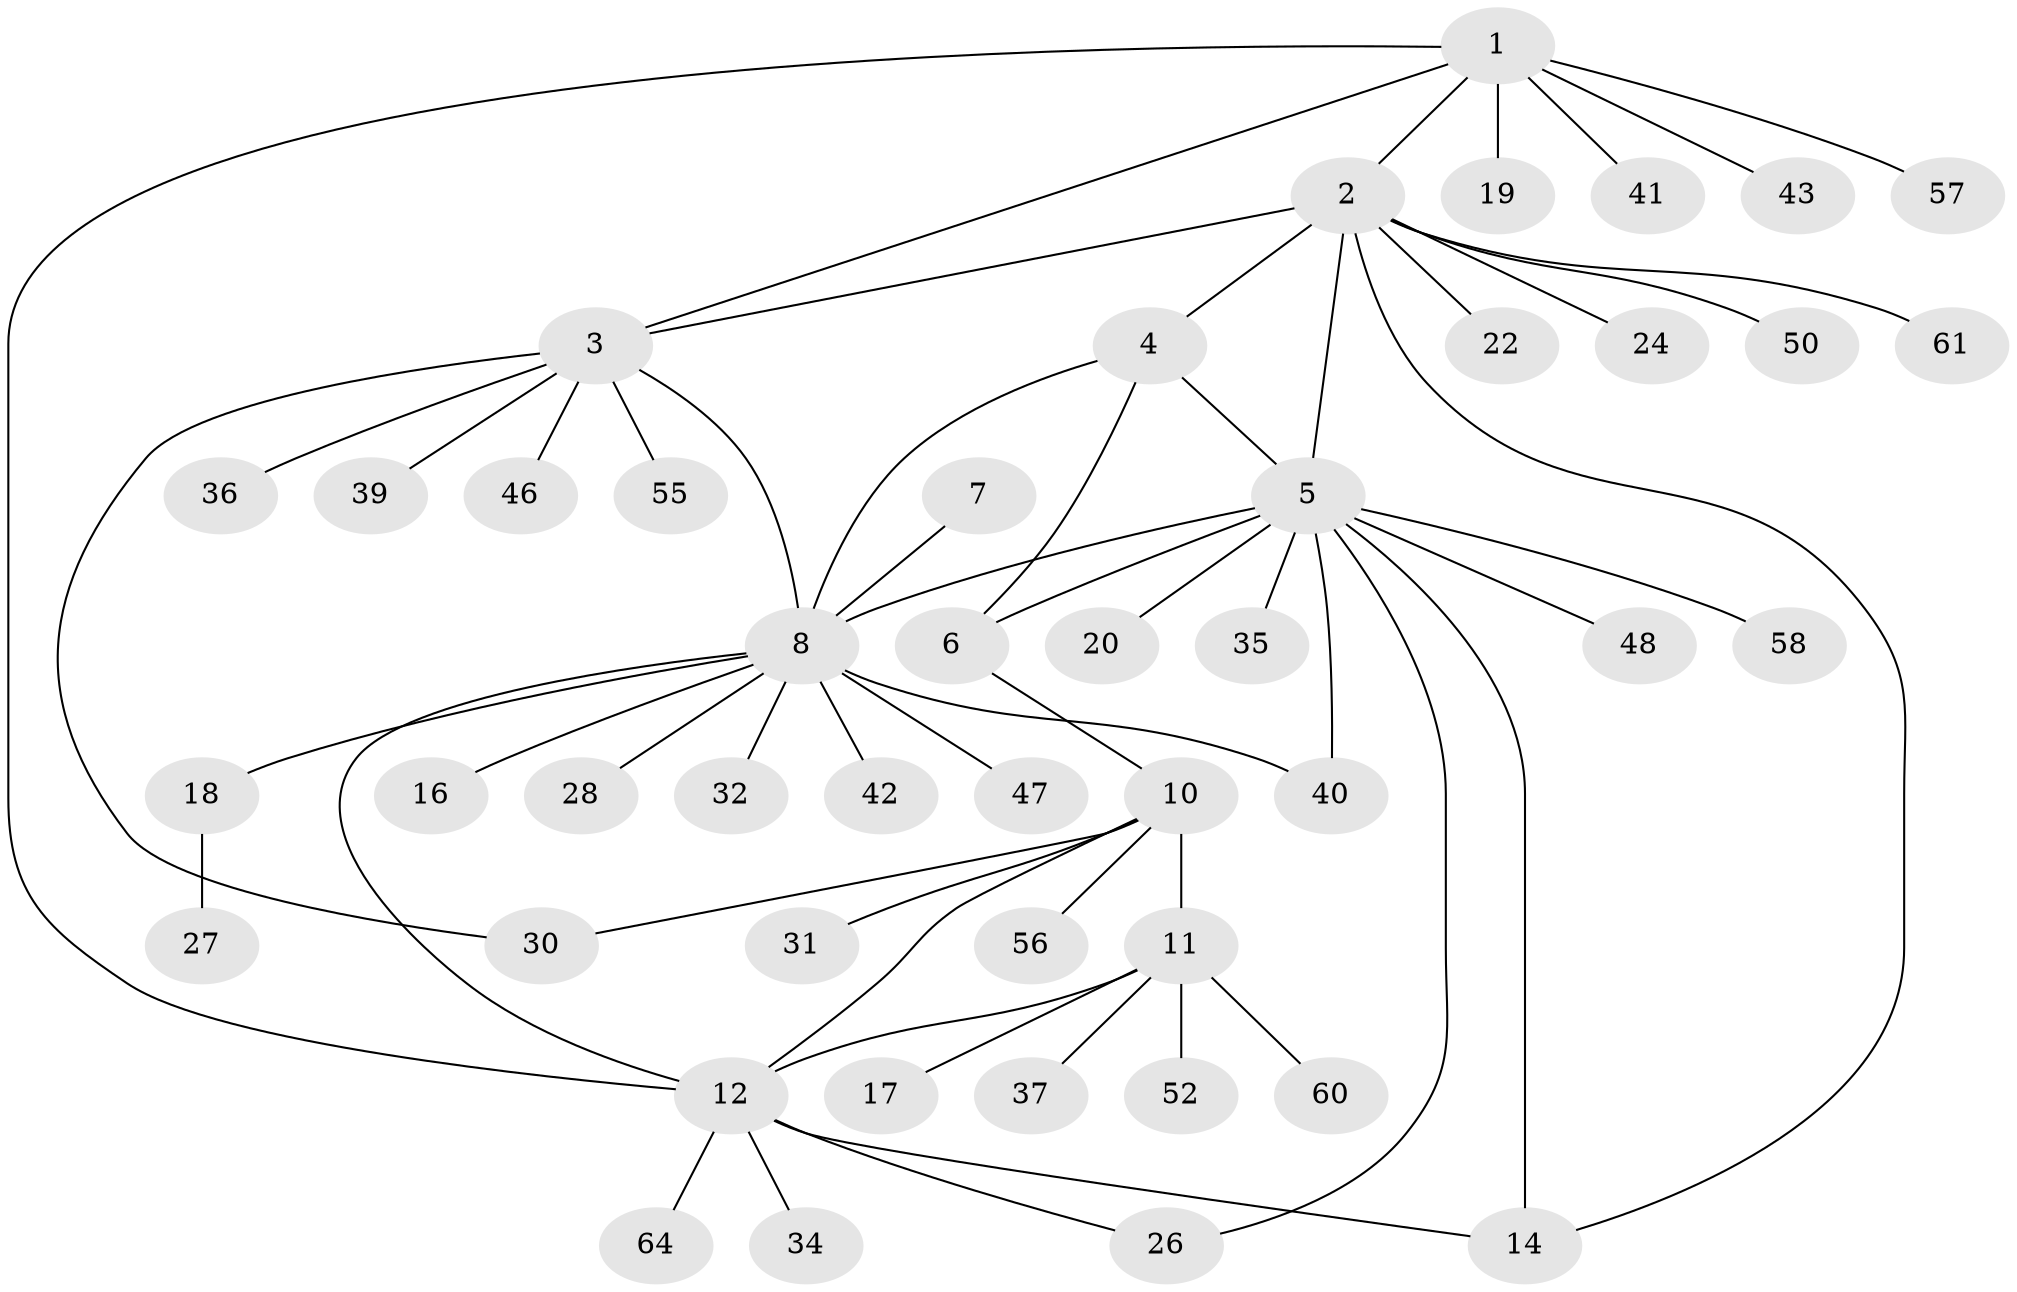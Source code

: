 // original degree distribution, {8: 0.015625, 5: 0.046875, 9: 0.03125, 6: 0.03125, 4: 0.03125, 3: 0.0625, 11: 0.015625, 7: 0.03125, 1: 0.59375, 2: 0.140625}
// Generated by graph-tools (version 1.1) at 2025/11/02/27/25 16:11:36]
// undirected, 46 vertices, 58 edges
graph export_dot {
graph [start="1"]
  node [color=gray90,style=filled];
  1 [super="+21"];
  2 [super="+15"];
  3 [super="+33"];
  4 [super="+44"];
  5 [super="+13"];
  6 [super="+54"];
  7 [super="+62"];
  8 [super="+9"];
  10 [super="+49"];
  11 [super="+25"];
  12 [super="+53"];
  14;
  16;
  17 [super="+45"];
  18 [super="+23"];
  19 [super="+59"];
  20 [super="+38"];
  22 [super="+29"];
  24;
  26;
  27;
  28;
  30;
  31;
  32;
  34;
  35;
  36;
  37;
  39;
  40 [super="+63"];
  41 [super="+51"];
  42;
  43;
  46;
  47;
  48;
  50;
  52;
  55;
  56;
  57;
  58;
  60;
  61;
  64;
  1 -- 2;
  1 -- 3;
  1 -- 12;
  1 -- 19;
  1 -- 41;
  1 -- 43;
  1 -- 57;
  2 -- 3;
  2 -- 4;
  2 -- 50;
  2 -- 5;
  2 -- 22;
  2 -- 24;
  2 -- 61;
  2 -- 14;
  3 -- 8;
  3 -- 30;
  3 -- 36;
  3 -- 39;
  3 -- 46;
  3 -- 55;
  4 -- 5;
  4 -- 6;
  4 -- 8;
  5 -- 6;
  5 -- 20;
  5 -- 40;
  5 -- 58;
  5 -- 48;
  5 -- 35;
  5 -- 8;
  5 -- 26;
  5 -- 14;
  6 -- 10;
  7 -- 8 [weight=2];
  8 -- 12;
  8 -- 16;
  8 -- 28;
  8 -- 32;
  8 -- 40;
  8 -- 42;
  8 -- 47;
  8 -- 18;
  10 -- 11;
  10 -- 12;
  10 -- 30;
  10 -- 31;
  10 -- 56;
  11 -- 12;
  11 -- 17;
  11 -- 52;
  11 -- 60;
  11 -- 37;
  12 -- 14;
  12 -- 26;
  12 -- 34;
  12 -- 64;
  18 -- 27;
}
